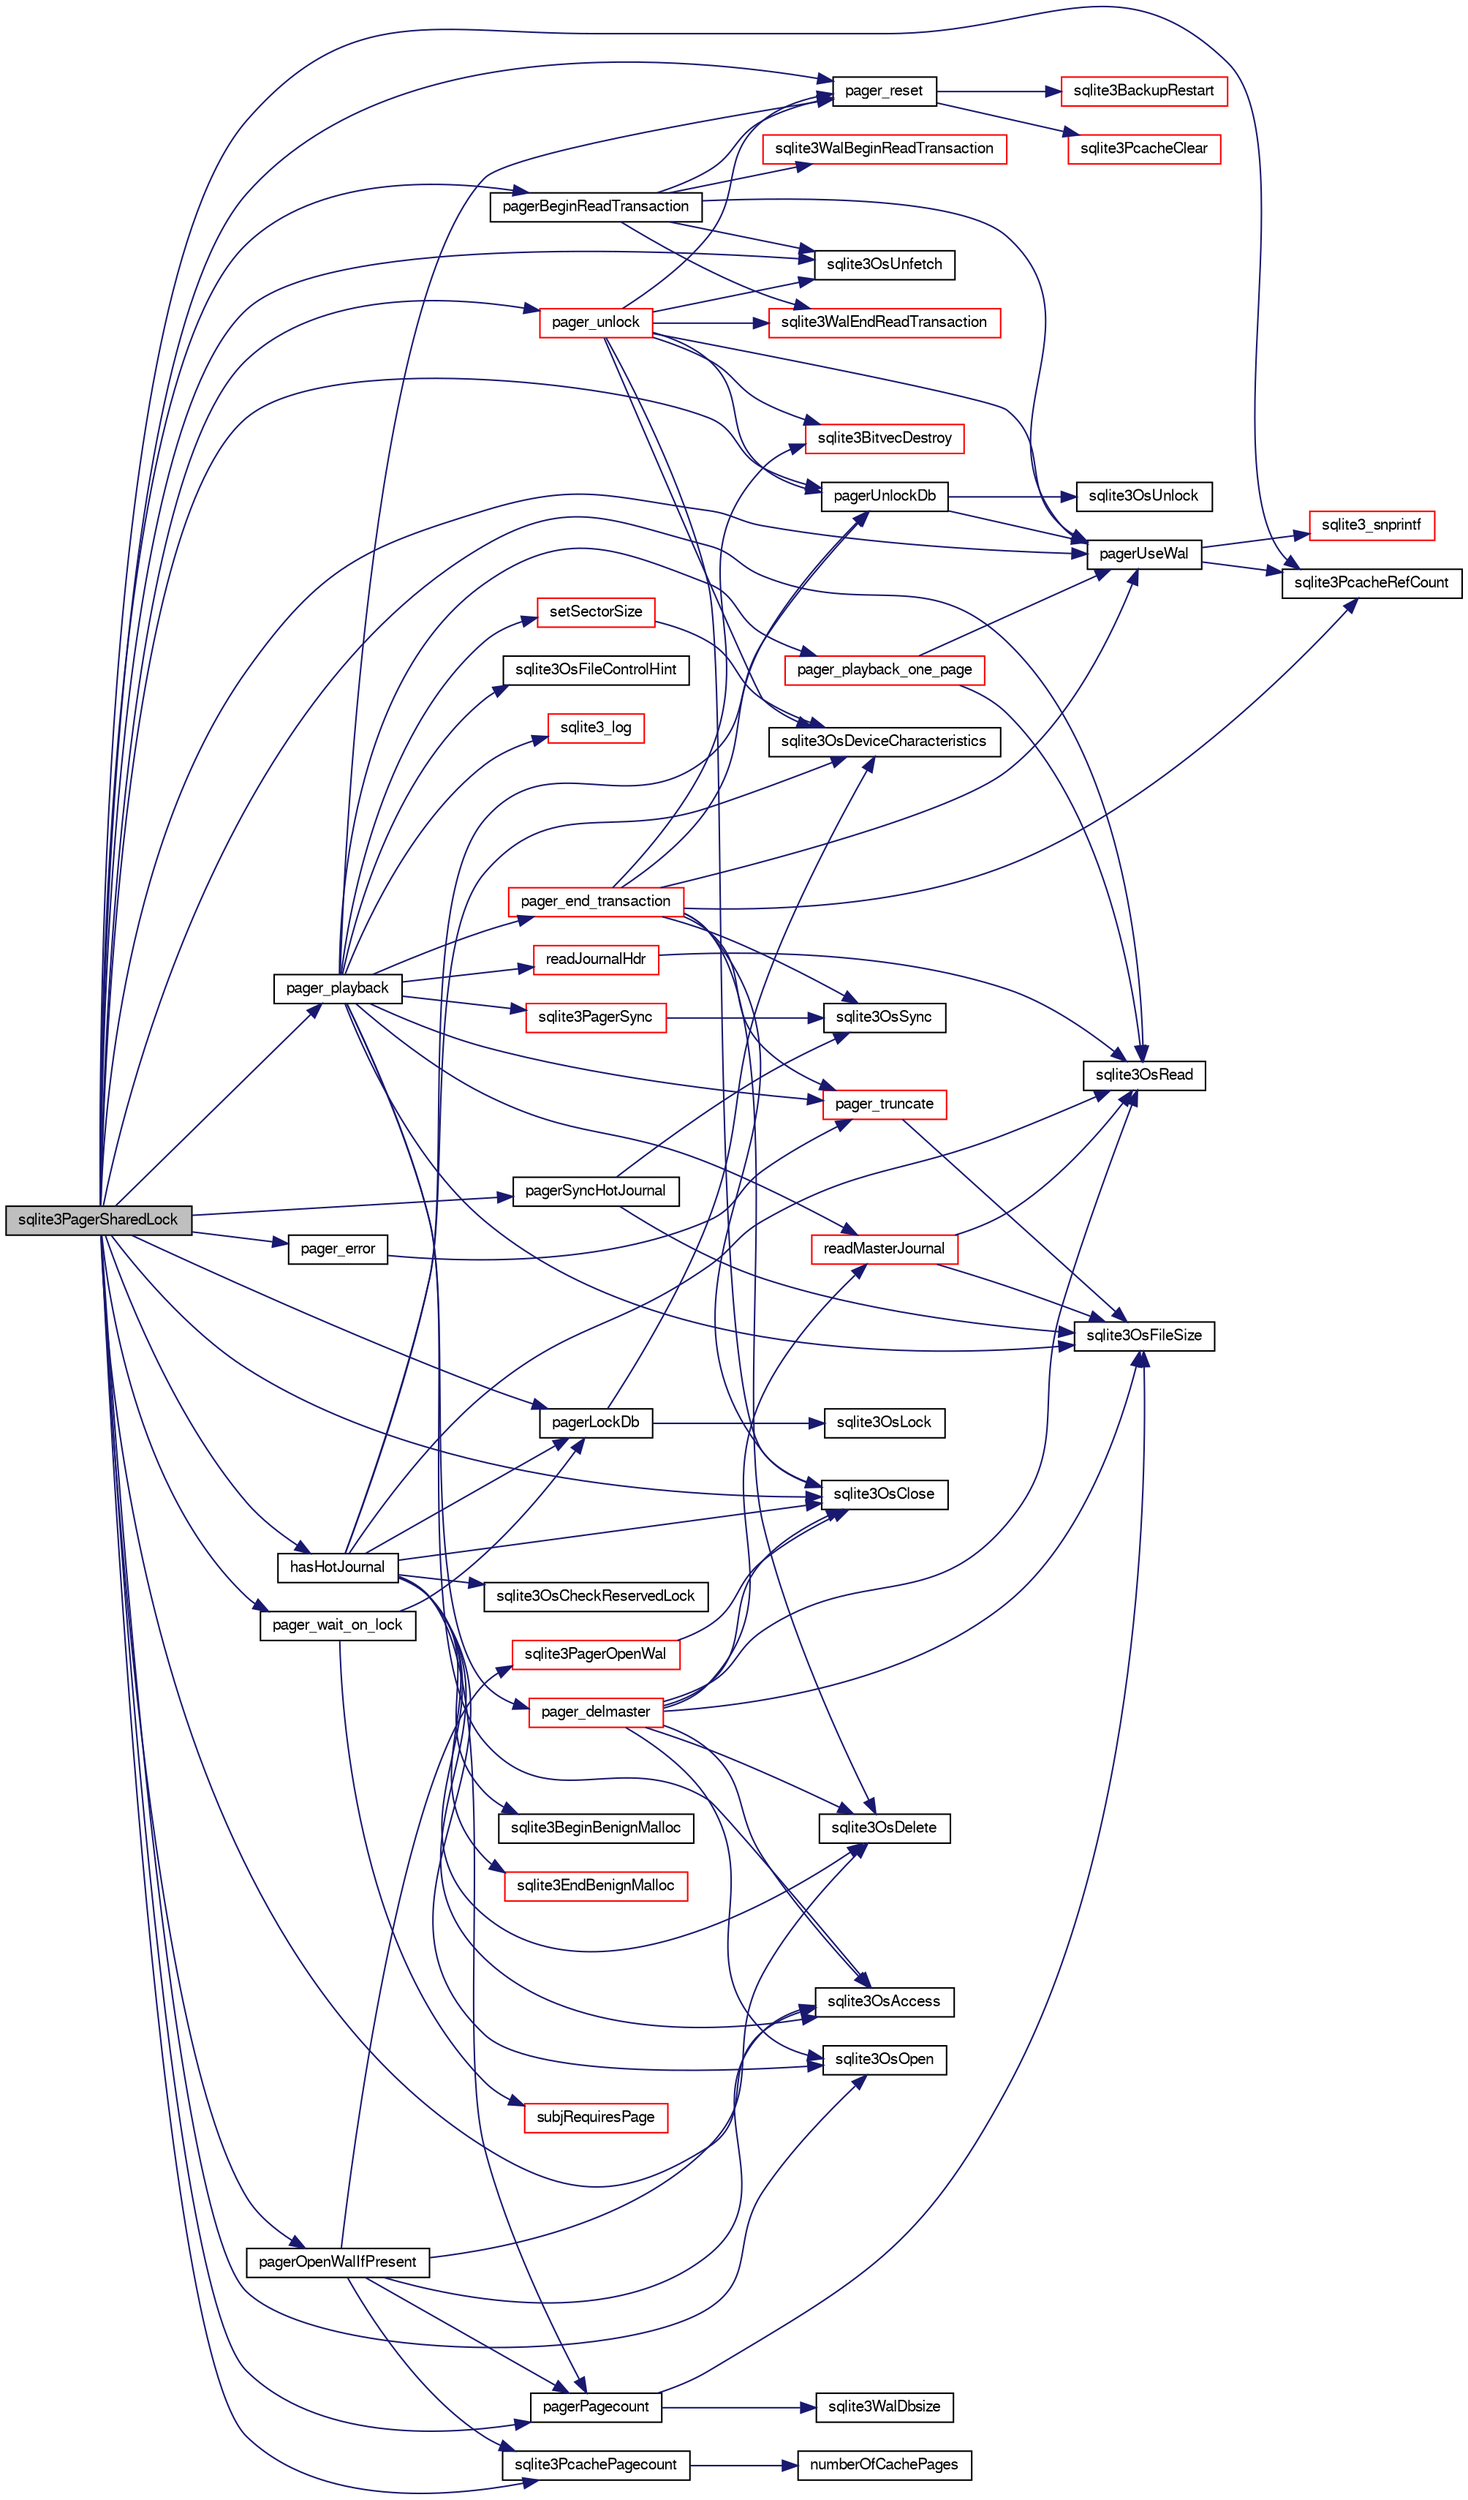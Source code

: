 digraph "sqlite3PagerSharedLock"
{
  edge [fontname="FreeSans",fontsize="10",labelfontname="FreeSans",labelfontsize="10"];
  node [fontname="FreeSans",fontsize="10",shape=record];
  rankdir="LR";
  Node639660 [label="sqlite3PagerSharedLock",height=0.2,width=0.4,color="black", fillcolor="grey75", style="filled", fontcolor="black"];
  Node639660 -> Node639661 [color="midnightblue",fontsize="10",style="solid",fontname="FreeSans"];
  Node639661 [label="sqlite3PcacheRefCount",height=0.2,width=0.4,color="black", fillcolor="white", style="filled",URL="$sqlite3_8c.html#adee2536d23ec9628e0883ccab03b3429"];
  Node639660 -> Node639662 [color="midnightblue",fontsize="10",style="solid",fontname="FreeSans"];
  Node639662 [label="pagerUseWal",height=0.2,width=0.4,color="black", fillcolor="white", style="filled",URL="$sqlite3_8c.html#a31def80bfe1de9284d635ba190a5eb68"];
  Node639662 -> Node639661 [color="midnightblue",fontsize="10",style="solid",fontname="FreeSans"];
  Node639662 -> Node639663 [color="midnightblue",fontsize="10",style="solid",fontname="FreeSans"];
  Node639663 [label="sqlite3_snprintf",height=0.2,width=0.4,color="red", fillcolor="white", style="filled",URL="$sqlite3_8c.html#aa2695a752e971577f5784122f2013c40"];
  Node639660 -> Node639945 [color="midnightblue",fontsize="10",style="solid",fontname="FreeSans"];
  Node639945 [label="pager_wait_on_lock",height=0.2,width=0.4,color="black", fillcolor="white", style="filled",URL="$sqlite3_8c.html#a181fa0432ae1cc12a783f8a11ea2021f"];
  Node639945 -> Node639946 [color="midnightblue",fontsize="10",style="solid",fontname="FreeSans"];
  Node639946 [label="pagerLockDb",height=0.2,width=0.4,color="black", fillcolor="white", style="filled",URL="$sqlite3_8c.html#a667bdac69bf20203e45cd8e899790bcc"];
  Node639946 -> Node639947 [color="midnightblue",fontsize="10",style="solid",fontname="FreeSans"];
  Node639947 [label="sqlite3OsLock",height=0.2,width=0.4,color="black", fillcolor="white", style="filled",URL="$sqlite3_8c.html#ae224ca9067bc3e682180d0ecc1cd2206"];
  Node639946 -> Node639948 [color="midnightblue",fontsize="10",style="solid",fontname="FreeSans"];
  Node639948 [label="sqlite3OsDeviceCharacteristics",height=0.2,width=0.4,color="black", fillcolor="white", style="filled",URL="$sqlite3_8c.html#a251e030ce1bd2e552bc2dd66b1ac36d0"];
  Node639945 -> Node639949 [color="midnightblue",fontsize="10",style="solid",fontname="FreeSans"];
  Node639949 [label="subjRequiresPage",height=0.2,width=0.4,color="red", fillcolor="white", style="filled",URL="$sqlite3_8c.html#a8c8d460aa8cc7cb907b2e04844aaba86"];
  Node639660 -> Node639951 [color="midnightblue",fontsize="10",style="solid",fontname="FreeSans"];
  Node639951 [label="hasHotJournal",height=0.2,width=0.4,color="black", fillcolor="white", style="filled",URL="$sqlite3_8c.html#a875dc699b7a0e8ab6ba19170e5096d5e"];
  Node639951 -> Node639948 [color="midnightblue",fontsize="10",style="solid",fontname="FreeSans"];
  Node639951 -> Node639952 [color="midnightblue",fontsize="10",style="solid",fontname="FreeSans"];
  Node639952 [label="sqlite3OsAccess",height=0.2,width=0.4,color="black", fillcolor="white", style="filled",URL="$sqlite3_8c.html#afeb6079743f71ae6557342ff391d8ceb"];
  Node639951 -> Node639953 [color="midnightblue",fontsize="10",style="solid",fontname="FreeSans"];
  Node639953 [label="sqlite3OsCheckReservedLock",height=0.2,width=0.4,color="black", fillcolor="white", style="filled",URL="$sqlite3_8c.html#ad7b51dd494cecab454c85739c02418fd"];
  Node639951 -> Node639954 [color="midnightblue",fontsize="10",style="solid",fontname="FreeSans"];
  Node639954 [label="pagerPagecount",height=0.2,width=0.4,color="black", fillcolor="white", style="filled",URL="$sqlite3_8c.html#a27dd03ff27e92e9987705acf24840b28"];
  Node639954 -> Node639955 [color="midnightblue",fontsize="10",style="solid",fontname="FreeSans"];
  Node639955 [label="sqlite3WalDbsize",height=0.2,width=0.4,color="black", fillcolor="white", style="filled",URL="$sqlite3_8c.html#a7db66cd517e0085a6ce2b6387aa789b6"];
  Node639954 -> Node639956 [color="midnightblue",fontsize="10",style="solid",fontname="FreeSans"];
  Node639956 [label="sqlite3OsFileSize",height=0.2,width=0.4,color="black", fillcolor="white", style="filled",URL="$sqlite3_8c.html#a395914ef2826de6ed70e92b5d02887de"];
  Node639951 -> Node639738 [color="midnightblue",fontsize="10",style="solid",fontname="FreeSans"];
  Node639738 [label="sqlite3BeginBenignMalloc",height=0.2,width=0.4,color="black", fillcolor="white", style="filled",URL="$sqlite3_8c.html#a3344c0e2b1b6df701a1cb326602fac14"];
  Node639951 -> Node639946 [color="midnightblue",fontsize="10",style="solid",fontname="FreeSans"];
  Node639951 -> Node639957 [color="midnightblue",fontsize="10",style="solid",fontname="FreeSans"];
  Node639957 [label="sqlite3OsDelete",height=0.2,width=0.4,color="black", fillcolor="white", style="filled",URL="$sqlite3_8c.html#a576c2e542e46ddee19d10e75337039c0"];
  Node639951 -> Node639958 [color="midnightblue",fontsize="10",style="solid",fontname="FreeSans"];
  Node639958 [label="pagerUnlockDb",height=0.2,width=0.4,color="black", fillcolor="white", style="filled",URL="$sqlite3_8c.html#a8ac54f19421c76b5045a40b42d282c32"];
  Node639958 -> Node639662 [color="midnightblue",fontsize="10",style="solid",fontname="FreeSans"];
  Node639958 -> Node639959 [color="midnightblue",fontsize="10",style="solid",fontname="FreeSans"];
  Node639959 [label="sqlite3OsUnlock",height=0.2,width=0.4,color="black", fillcolor="white", style="filled",URL="$sqlite3_8c.html#a7e90db4b3488e8f4a29705edcb8025fe"];
  Node639951 -> Node639739 [color="midnightblue",fontsize="10",style="solid",fontname="FreeSans"];
  Node639739 [label="sqlite3EndBenignMalloc",height=0.2,width=0.4,color="red", fillcolor="white", style="filled",URL="$sqlite3_8c.html#a4582127cc64d483dc66c7acf9d8d8fbb"];
  Node639951 -> Node639960 [color="midnightblue",fontsize="10",style="solid",fontname="FreeSans"];
  Node639960 [label="sqlite3OsOpen",height=0.2,width=0.4,color="black", fillcolor="white", style="filled",URL="$sqlite3_8c.html#a12a1f3451e28f9cecd19cf0bb4f8f416"];
  Node639951 -> Node639961 [color="midnightblue",fontsize="10",style="solid",fontname="FreeSans"];
  Node639961 [label="sqlite3OsRead",height=0.2,width=0.4,color="black", fillcolor="white", style="filled",URL="$sqlite3_8c.html#a98ef6b5ed82299d2efc0b5f9e41c877d"];
  Node639951 -> Node639962 [color="midnightblue",fontsize="10",style="solid",fontname="FreeSans"];
  Node639962 [label="sqlite3OsClose",height=0.2,width=0.4,color="black", fillcolor="white", style="filled",URL="$sqlite3_8c.html#aa5f0aeb27273a57c0523deaf48997533"];
  Node639660 -> Node639946 [color="midnightblue",fontsize="10",style="solid",fontname="FreeSans"];
  Node639660 -> Node639952 [color="midnightblue",fontsize="10",style="solid",fontname="FreeSans"];
  Node639660 -> Node639960 [color="midnightblue",fontsize="10",style="solid",fontname="FreeSans"];
  Node639660 -> Node639962 [color="midnightblue",fontsize="10",style="solid",fontname="FreeSans"];
  Node639660 -> Node639963 [color="midnightblue",fontsize="10",style="solid",fontname="FreeSans"];
  Node639963 [label="pagerSyncHotJournal",height=0.2,width=0.4,color="black", fillcolor="white", style="filled",URL="$sqlite3_8c.html#a2cdd04fa2ecbee5b6ebb62403bc81cee"];
  Node639963 -> Node639964 [color="midnightblue",fontsize="10",style="solid",fontname="FreeSans"];
  Node639964 [label="sqlite3OsSync",height=0.2,width=0.4,color="black", fillcolor="white", style="filled",URL="$sqlite3_8c.html#a3f01629ca3b49854944cecdd14dc3358"];
  Node639963 -> Node639956 [color="midnightblue",fontsize="10",style="solid",fontname="FreeSans"];
  Node639660 -> Node639965 [color="midnightblue",fontsize="10",style="solid",fontname="FreeSans"];
  Node639965 [label="pager_playback",height=0.2,width=0.4,color="black", fillcolor="white", style="filled",URL="$sqlite3_8c.html#a9d9a750a9fc76eb4b668c8a16b164a65"];
  Node639965 -> Node639956 [color="midnightblue",fontsize="10",style="solid",fontname="FreeSans"];
  Node639965 -> Node639966 [color="midnightblue",fontsize="10",style="solid",fontname="FreeSans"];
  Node639966 [label="readMasterJournal",height=0.2,width=0.4,color="red", fillcolor="white", style="filled",URL="$sqlite3_8c.html#a9f7dd04609394d281f69682034ea0b61"];
  Node639966 -> Node639956 [color="midnightblue",fontsize="10",style="solid",fontname="FreeSans"];
  Node639966 -> Node639961 [color="midnightblue",fontsize="10",style="solid",fontname="FreeSans"];
  Node639965 -> Node639952 [color="midnightblue",fontsize="10",style="solid",fontname="FreeSans"];
  Node639965 -> Node639969 [color="midnightblue",fontsize="10",style="solid",fontname="FreeSans"];
  Node639969 [label="readJournalHdr",height=0.2,width=0.4,color="red", fillcolor="white", style="filled",URL="$sqlite3_8c.html#a4367a6db0dfbaacd476aeecccc99904b"];
  Node639969 -> Node639961 [color="midnightblue",fontsize="10",style="solid",fontname="FreeSans"];
  Node639965 -> Node639985 [color="midnightblue",fontsize="10",style="solid",fontname="FreeSans"];
  Node639985 [label="pager_truncate",height=0.2,width=0.4,color="red", fillcolor="white", style="filled",URL="$sqlite3_8c.html#aa0700caa408442673a3ede3bb04b1f0b"];
  Node639985 -> Node639956 [color="midnightblue",fontsize="10",style="solid",fontname="FreeSans"];
  Node639965 -> Node639973 [color="midnightblue",fontsize="10",style="solid",fontname="FreeSans"];
  Node639973 [label="pager_reset",height=0.2,width=0.4,color="black", fillcolor="white", style="filled",URL="$sqlite3_8c.html#a80434ecc2e0b58eea05c79b1690be582"];
  Node639973 -> Node639974 [color="midnightblue",fontsize="10",style="solid",fontname="FreeSans"];
  Node639974 [label="sqlite3BackupRestart",height=0.2,width=0.4,color="red", fillcolor="white", style="filled",URL="$sqlite3_8c.html#a51c915452a70527bce99483f8eac02b8"];
  Node639973 -> Node639975 [color="midnightblue",fontsize="10",style="solid",fontname="FreeSans"];
  Node639975 [label="sqlite3PcacheClear",height=0.2,width=0.4,color="red", fillcolor="white", style="filled",URL="$sqlite3_8c.html#ae4bcea77d6c756c9ad6ef25739172928"];
  Node639965 -> Node639988 [color="midnightblue",fontsize="10",style="solid",fontname="FreeSans"];
  Node639988 [label="pager_playback_one_page",height=0.2,width=0.4,color="red", fillcolor="white", style="filled",URL="$sqlite3_8c.html#adfca1dee9939482792fe2b4ed982d00e"];
  Node639988 -> Node639662 [color="midnightblue",fontsize="10",style="solid",fontname="FreeSans"];
  Node639988 -> Node639961 [color="midnightblue",fontsize="10",style="solid",fontname="FreeSans"];
  Node639965 -> Node639984 [color="midnightblue",fontsize="10",style="solid",fontname="FreeSans"];
  Node639984 [label="sqlite3OsFileControlHint",height=0.2,width=0.4,color="black", fillcolor="white", style="filled",URL="$sqlite3_8c.html#a63d0693fc056b088572daedace58e82f"];
  Node639965 -> Node640080 [color="midnightblue",fontsize="10",style="solid",fontname="FreeSans"];
  Node640080 [label="sqlite3PagerSync",height=0.2,width=0.4,color="red", fillcolor="white", style="filled",URL="$sqlite3_8c.html#a5b3c2a03efdf7f4844243c58718ca08b"];
  Node640080 -> Node639964 [color="midnightblue",fontsize="10",style="solid",fontname="FreeSans"];
  Node639965 -> Node640058 [color="midnightblue",fontsize="10",style="solid",fontname="FreeSans"];
  Node640058 [label="pager_end_transaction",height=0.2,width=0.4,color="red", fillcolor="white", style="filled",URL="$sqlite3_8c.html#a0814e2cfab386b1e3ba74528870339fe"];
  Node640058 -> Node639662 [color="midnightblue",fontsize="10",style="solid",fontname="FreeSans"];
  Node640058 -> Node639962 [color="midnightblue",fontsize="10",style="solid",fontname="FreeSans"];
  Node640058 -> Node639964 [color="midnightblue",fontsize="10",style="solid",fontname="FreeSans"];
  Node640058 -> Node639957 [color="midnightblue",fontsize="10",style="solid",fontname="FreeSans"];
  Node640058 -> Node639661 [color="midnightblue",fontsize="10",style="solid",fontname="FreeSans"];
  Node640058 -> Node640018 [color="midnightblue",fontsize="10",style="solid",fontname="FreeSans"];
  Node640018 [label="sqlite3BitvecDestroy",height=0.2,width=0.4,color="red", fillcolor="white", style="filled",URL="$sqlite3_8c.html#ab732400d8022b48df1b7b3ee41be045d"];
  Node640058 -> Node639985 [color="midnightblue",fontsize="10",style="solid",fontname="FreeSans"];
  Node640058 -> Node639958 [color="midnightblue",fontsize="10",style="solid",fontname="FreeSans"];
  Node639965 -> Node640081 [color="midnightblue",fontsize="10",style="solid",fontname="FreeSans"];
  Node640081 [label="pager_delmaster",height=0.2,width=0.4,color="red", fillcolor="white", style="filled",URL="$sqlite3_8c.html#a940bc2e6650e613dc69243119683c221"];
  Node640081 -> Node639960 [color="midnightblue",fontsize="10",style="solid",fontname="FreeSans"];
  Node640081 -> Node639956 [color="midnightblue",fontsize="10",style="solid",fontname="FreeSans"];
  Node640081 -> Node639961 [color="midnightblue",fontsize="10",style="solid",fontname="FreeSans"];
  Node640081 -> Node639952 [color="midnightblue",fontsize="10",style="solid",fontname="FreeSans"];
  Node640081 -> Node639966 [color="midnightblue",fontsize="10",style="solid",fontname="FreeSans"];
  Node640081 -> Node639962 [color="midnightblue",fontsize="10",style="solid",fontname="FreeSans"];
  Node640081 -> Node639957 [color="midnightblue",fontsize="10",style="solid",fontname="FreeSans"];
  Node639965 -> Node639714 [color="midnightblue",fontsize="10",style="solid",fontname="FreeSans"];
  Node639714 [label="sqlite3_log",height=0.2,width=0.4,color="red", fillcolor="white", style="filled",URL="$sqlite3_8c.html#a298c9699bf9c143662c6b1fec4b2dc3b"];
  Node639965 -> Node640082 [color="midnightblue",fontsize="10",style="solid",fontname="FreeSans"];
  Node640082 [label="setSectorSize",height=0.2,width=0.4,color="red", fillcolor="white", style="filled",URL="$sqlite3_8c.html#ae5c96f9f828df3cd795fe591b788ce35"];
  Node640082 -> Node639948 [color="midnightblue",fontsize="10",style="solid",fontname="FreeSans"];
  Node639660 -> Node639958 [color="midnightblue",fontsize="10",style="solid",fontname="FreeSans"];
  Node639660 -> Node640068 [color="midnightblue",fontsize="10",style="solid",fontname="FreeSans"];
  Node640068 [label="pager_error",height=0.2,width=0.4,color="black", fillcolor="white", style="filled",URL="$sqlite3_8c.html#ac15e13c61047b37098e21115614ddd22"];
  Node640068 -> Node639985 [color="midnightblue",fontsize="10",style="solid",fontname="FreeSans"];
  Node639660 -> Node640085 [color="midnightblue",fontsize="10",style="solid",fontname="FreeSans"];
  Node640085 [label="sqlite3PcachePagecount",height=0.2,width=0.4,color="black", fillcolor="white", style="filled",URL="$sqlite3_8c.html#a5d5e74b7acdd0ab46b5caaea93b9b8d4"];
  Node640085 -> Node639981 [color="midnightblue",fontsize="10",style="solid",fontname="FreeSans"];
  Node639981 [label="numberOfCachePages",height=0.2,width=0.4,color="black", fillcolor="white", style="filled",URL="$sqlite3_8c.html#a0b88ce0be99c4ea2b2098317162fb590"];
  Node639660 -> Node639954 [color="midnightblue",fontsize="10",style="solid",fontname="FreeSans"];
  Node639660 -> Node639961 [color="midnightblue",fontsize="10",style="solid",fontname="FreeSans"];
  Node639660 -> Node639973 [color="midnightblue",fontsize="10",style="solid",fontname="FreeSans"];
  Node639660 -> Node640028 [color="midnightblue",fontsize="10",style="solid",fontname="FreeSans"];
  Node640028 [label="sqlite3OsUnfetch",height=0.2,width=0.4,color="black", fillcolor="white", style="filled",URL="$sqlite3_8c.html#abc0da72cb8b8989cf8708b572fe5fef4"];
  Node639660 -> Node640086 [color="midnightblue",fontsize="10",style="solid",fontname="FreeSans"];
  Node640086 [label="pagerOpenWalIfPresent",height=0.2,width=0.4,color="black", fillcolor="white", style="filled",URL="$sqlite3_8c.html#a53aeec46642c01ab2de938e8bd00b0e3"];
  Node640086 -> Node639954 [color="midnightblue",fontsize="10",style="solid",fontname="FreeSans"];
  Node640086 -> Node639957 [color="midnightblue",fontsize="10",style="solid",fontname="FreeSans"];
  Node640086 -> Node639952 [color="midnightblue",fontsize="10",style="solid",fontname="FreeSans"];
  Node640086 -> Node640085 [color="midnightblue",fontsize="10",style="solid",fontname="FreeSans"];
  Node640086 -> Node640087 [color="midnightblue",fontsize="10",style="solid",fontname="FreeSans"];
  Node640087 [label="sqlite3PagerOpenWal",height=0.2,width=0.4,color="red", fillcolor="white", style="filled",URL="$sqlite3_8c.html#a5e4116ab2def31c2c36e557fc6811d0d"];
  Node640087 -> Node639962 [color="midnightblue",fontsize="10",style="solid",fontname="FreeSans"];
  Node639660 -> Node640094 [color="midnightblue",fontsize="10",style="solid",fontname="FreeSans"];
  Node640094 [label="pagerBeginReadTransaction",height=0.2,width=0.4,color="black", fillcolor="white", style="filled",URL="$sqlite3_8c.html#a4a484b6c404f96050418d965e3cc17a1"];
  Node640094 -> Node639662 [color="midnightblue",fontsize="10",style="solid",fontname="FreeSans"];
  Node640094 -> Node640070 [color="midnightblue",fontsize="10",style="solid",fontname="FreeSans"];
  Node640070 [label="sqlite3WalEndReadTransaction",height=0.2,width=0.4,color="red", fillcolor="white", style="filled",URL="$sqlite3_8c.html#a2d0ec4393370b11b4db7d9836d38eb40"];
  Node640094 -> Node640095 [color="midnightblue",fontsize="10",style="solid",fontname="FreeSans"];
  Node640095 [label="sqlite3WalBeginReadTransaction",height=0.2,width=0.4,color="red", fillcolor="white", style="filled",URL="$sqlite3_8c.html#a4a23329d9a3206642b307e6d22635f95"];
  Node640094 -> Node639973 [color="midnightblue",fontsize="10",style="solid",fontname="FreeSans"];
  Node640094 -> Node640028 [color="midnightblue",fontsize="10",style="solid",fontname="FreeSans"];
  Node639660 -> Node640069 [color="midnightblue",fontsize="10",style="solid",fontname="FreeSans"];
  Node640069 [label="pager_unlock",height=0.2,width=0.4,color="red", fillcolor="white", style="filled",URL="$sqlite3_8c.html#a5b54bd09bd76fa68eb6310fbf9bbaf20"];
  Node640069 -> Node640018 [color="midnightblue",fontsize="10",style="solid",fontname="FreeSans"];
  Node640069 -> Node639662 [color="midnightblue",fontsize="10",style="solid",fontname="FreeSans"];
  Node640069 -> Node640070 [color="midnightblue",fontsize="10",style="solid",fontname="FreeSans"];
  Node640069 -> Node639948 [color="midnightblue",fontsize="10",style="solid",fontname="FreeSans"];
  Node640069 -> Node639962 [color="midnightblue",fontsize="10",style="solid",fontname="FreeSans"];
  Node640069 -> Node639958 [color="midnightblue",fontsize="10",style="solid",fontname="FreeSans"];
  Node640069 -> Node639973 [color="midnightblue",fontsize="10",style="solid",fontname="FreeSans"];
  Node640069 -> Node640028 [color="midnightblue",fontsize="10",style="solid",fontname="FreeSans"];
}
